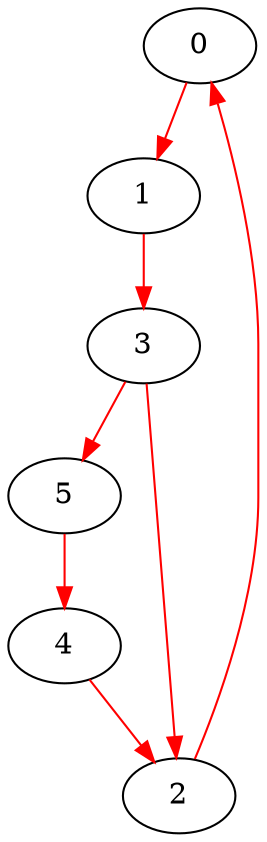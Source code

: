 ## Jagadeesh Vasudevamurthy ####
digraph g {
	edge [color=red]
	0 -> 1
	1 -> 3
	3 -> 5
	3 -> 2
	5 -> 4
	4 -> 2
	2 -> 0
}